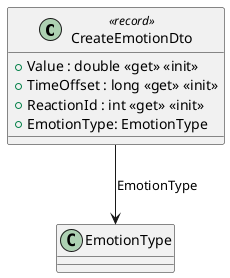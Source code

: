 @startuml
class CreateEmotionDto <<record>> {
    + Value : double <<get>> <<init>>
    + TimeOffset : long <<get>> <<init>>
    + ReactionId : int <<get>> <<init>>
    + EmotionType: EmotionType
}
CreateEmotionDto --> EmotionType : "EmotionType"
@enduml

